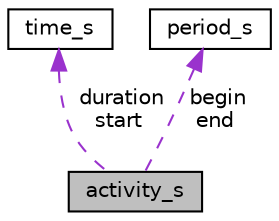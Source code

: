 digraph "activity_s"
{
 // LATEX_PDF_SIZE
  edge [fontname="Helvetica",fontsize="10",labelfontname="Helvetica",labelfontsize="10"];
  node [fontname="Helvetica",fontsize="10",shape=record];
  Node1 [label="activity_s",height=0.2,width=0.4,color="black", fillcolor="grey75", style="filled", fontcolor="black",tooltip=" "];
  Node2 -> Node1 [dir="back",color="darkorchid3",fontsize="10",style="dashed",label=" duration\nstart" ,fontname="Helvetica"];
  Node2 [label="time_s",height=0.2,width=0.4,color="black", fillcolor="white", style="filled",URL="$structtime__s.html",tooltip=" "];
  Node3 -> Node1 [dir="back",color="darkorchid3",fontsize="10",style="dashed",label=" begin\nend" ,fontname="Helvetica"];
  Node3 [label="period_s",height=0.2,width=0.4,color="black", fillcolor="white", style="filled",URL="$structperiod__s.html",tooltip=" "];
}
